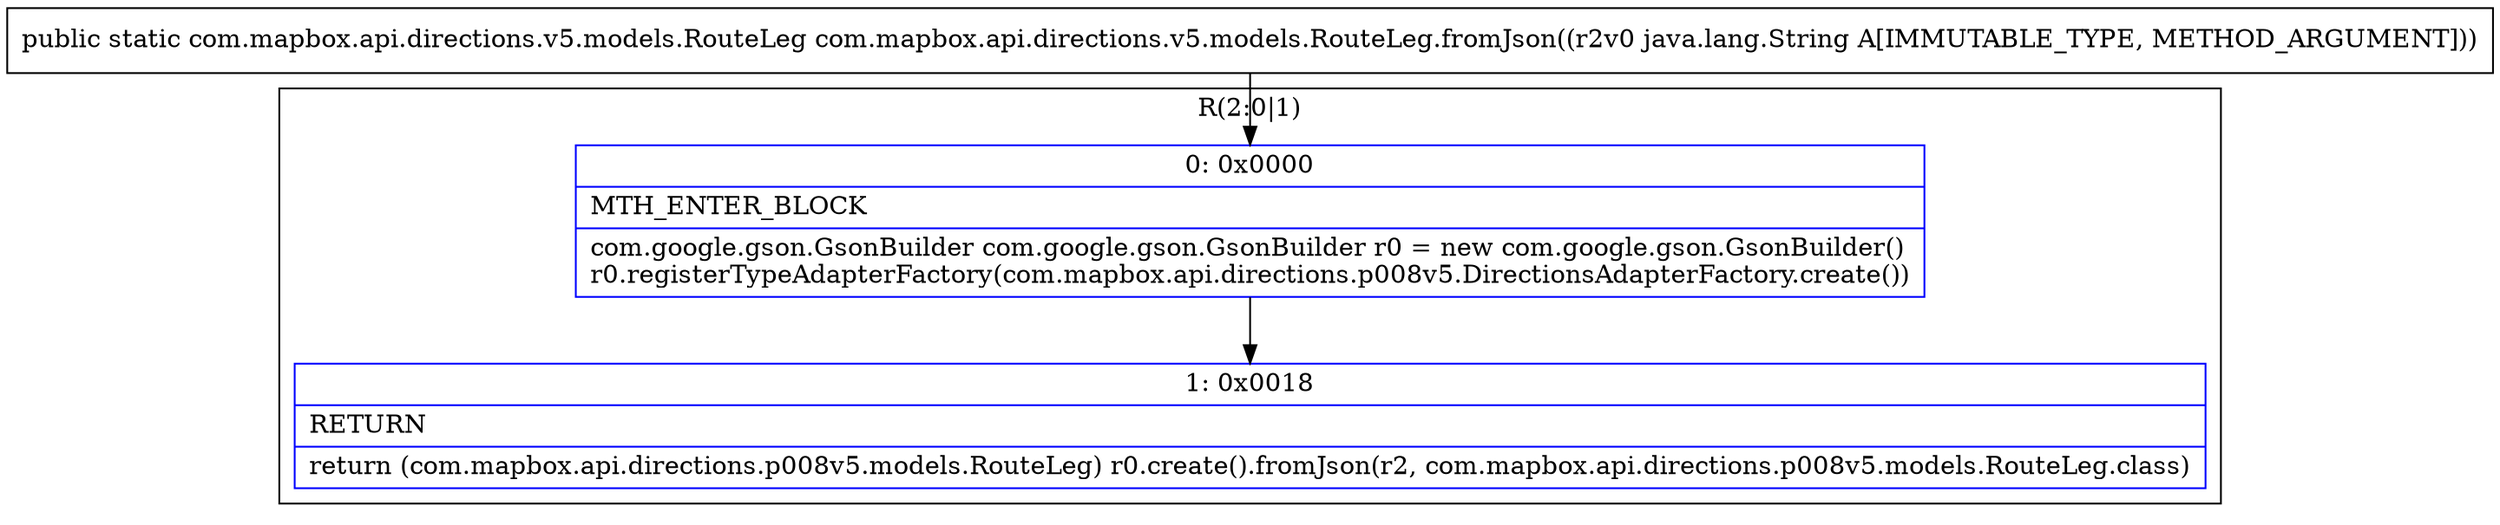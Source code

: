 digraph "CFG forcom.mapbox.api.directions.v5.models.RouteLeg.fromJson(Ljava\/lang\/String;)Lcom\/mapbox\/api\/directions\/v5\/models\/RouteLeg;" {
subgraph cluster_Region_596904516 {
label = "R(2:0|1)";
node [shape=record,color=blue];
Node_0 [shape=record,label="{0\:\ 0x0000|MTH_ENTER_BLOCK\l|com.google.gson.GsonBuilder com.google.gson.GsonBuilder r0 = new com.google.gson.GsonBuilder()\lr0.registerTypeAdapterFactory(com.mapbox.api.directions.p008v5.DirectionsAdapterFactory.create())\l}"];
Node_1 [shape=record,label="{1\:\ 0x0018|RETURN\l|return (com.mapbox.api.directions.p008v5.models.RouteLeg) r0.create().fromJson(r2, com.mapbox.api.directions.p008v5.models.RouteLeg.class)\l}"];
}
MethodNode[shape=record,label="{public static com.mapbox.api.directions.v5.models.RouteLeg com.mapbox.api.directions.v5.models.RouteLeg.fromJson((r2v0 java.lang.String A[IMMUTABLE_TYPE, METHOD_ARGUMENT])) }"];
MethodNode -> Node_0;
Node_0 -> Node_1;
}

